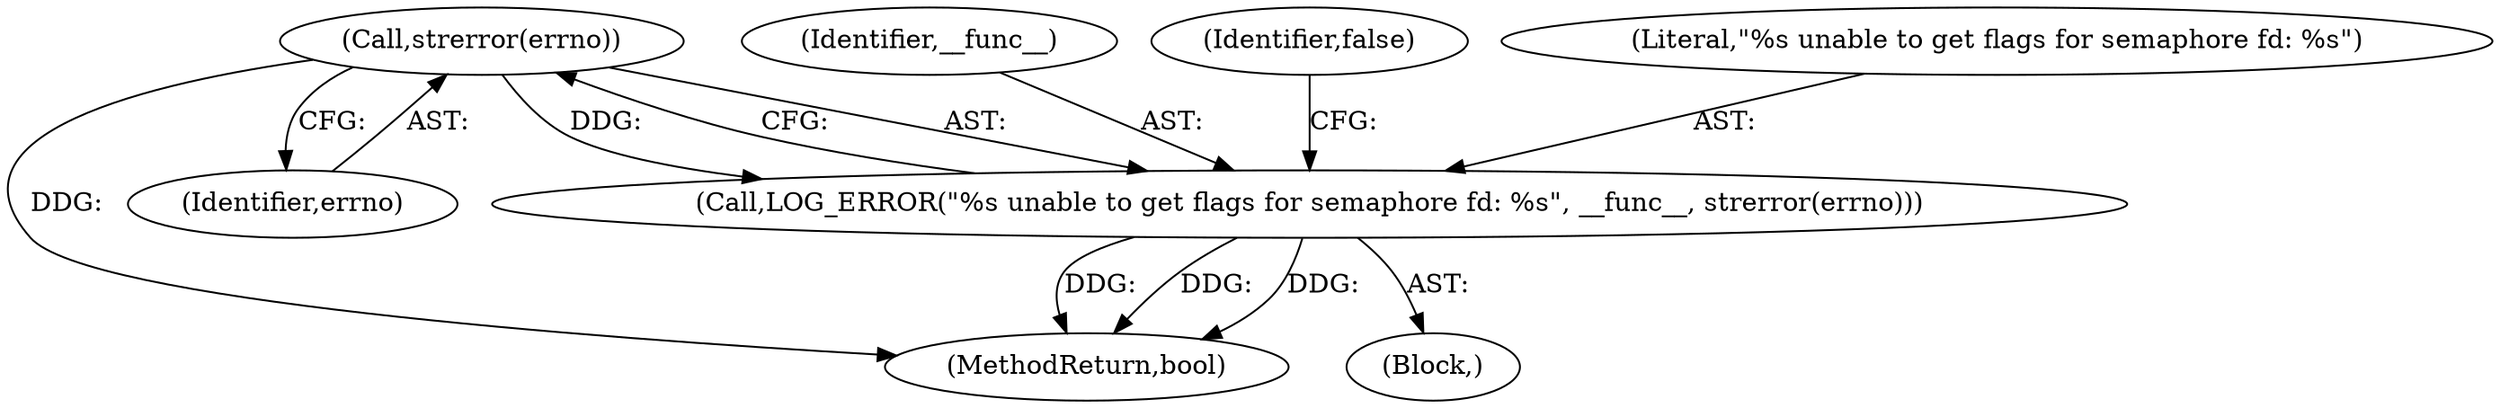 digraph "0_Android_472271b153c5dc53c28beac55480a8d8434b2d5c_60@API" {
"1000131" [label="(Call,strerror(errno))"];
"1000128" [label="(Call,LOG_ERROR(\"%s unable to get flags for semaphore fd: %s\", __func__, strerror(errno)))"];
"1000130" [label="(Identifier,__func__)"];
"1000134" [label="(Identifier,false)"];
"1000132" [label="(Identifier,errno)"];
"1000128" [label="(Call,LOG_ERROR(\"%s unable to get flags for semaphore fd: %s\", __func__, strerror(errno)))"];
"1000131" [label="(Call,strerror(errno))"];
"1000187" [label="(MethodReturn,bool)"];
"1000129" [label="(Literal,\"%s unable to get flags for semaphore fd: %s\")"];
"1000127" [label="(Block,)"];
"1000131" -> "1000128"  [label="AST: "];
"1000131" -> "1000132"  [label="CFG: "];
"1000132" -> "1000131"  [label="AST: "];
"1000128" -> "1000131"  [label="CFG: "];
"1000131" -> "1000187"  [label="DDG: "];
"1000131" -> "1000128"  [label="DDG: "];
"1000128" -> "1000127"  [label="AST: "];
"1000129" -> "1000128"  [label="AST: "];
"1000130" -> "1000128"  [label="AST: "];
"1000134" -> "1000128"  [label="CFG: "];
"1000128" -> "1000187"  [label="DDG: "];
"1000128" -> "1000187"  [label="DDG: "];
"1000128" -> "1000187"  [label="DDG: "];
}
